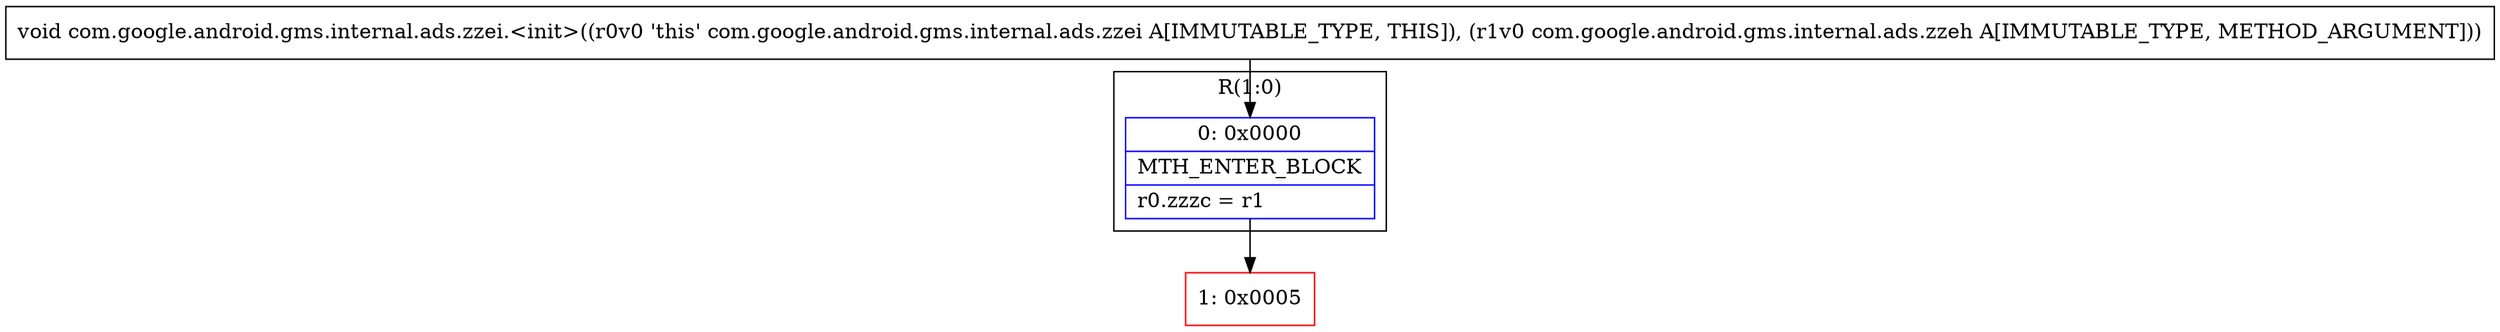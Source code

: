 digraph "CFG forcom.google.android.gms.internal.ads.zzei.\<init\>(Lcom\/google\/android\/gms\/internal\/ads\/zzeh;)V" {
subgraph cluster_Region_623580186 {
label = "R(1:0)";
node [shape=record,color=blue];
Node_0 [shape=record,label="{0\:\ 0x0000|MTH_ENTER_BLOCK\l|r0.zzzc = r1\l}"];
}
Node_1 [shape=record,color=red,label="{1\:\ 0x0005}"];
MethodNode[shape=record,label="{void com.google.android.gms.internal.ads.zzei.\<init\>((r0v0 'this' com.google.android.gms.internal.ads.zzei A[IMMUTABLE_TYPE, THIS]), (r1v0 com.google.android.gms.internal.ads.zzeh A[IMMUTABLE_TYPE, METHOD_ARGUMENT])) }"];
MethodNode -> Node_0;
Node_0 -> Node_1;
}


